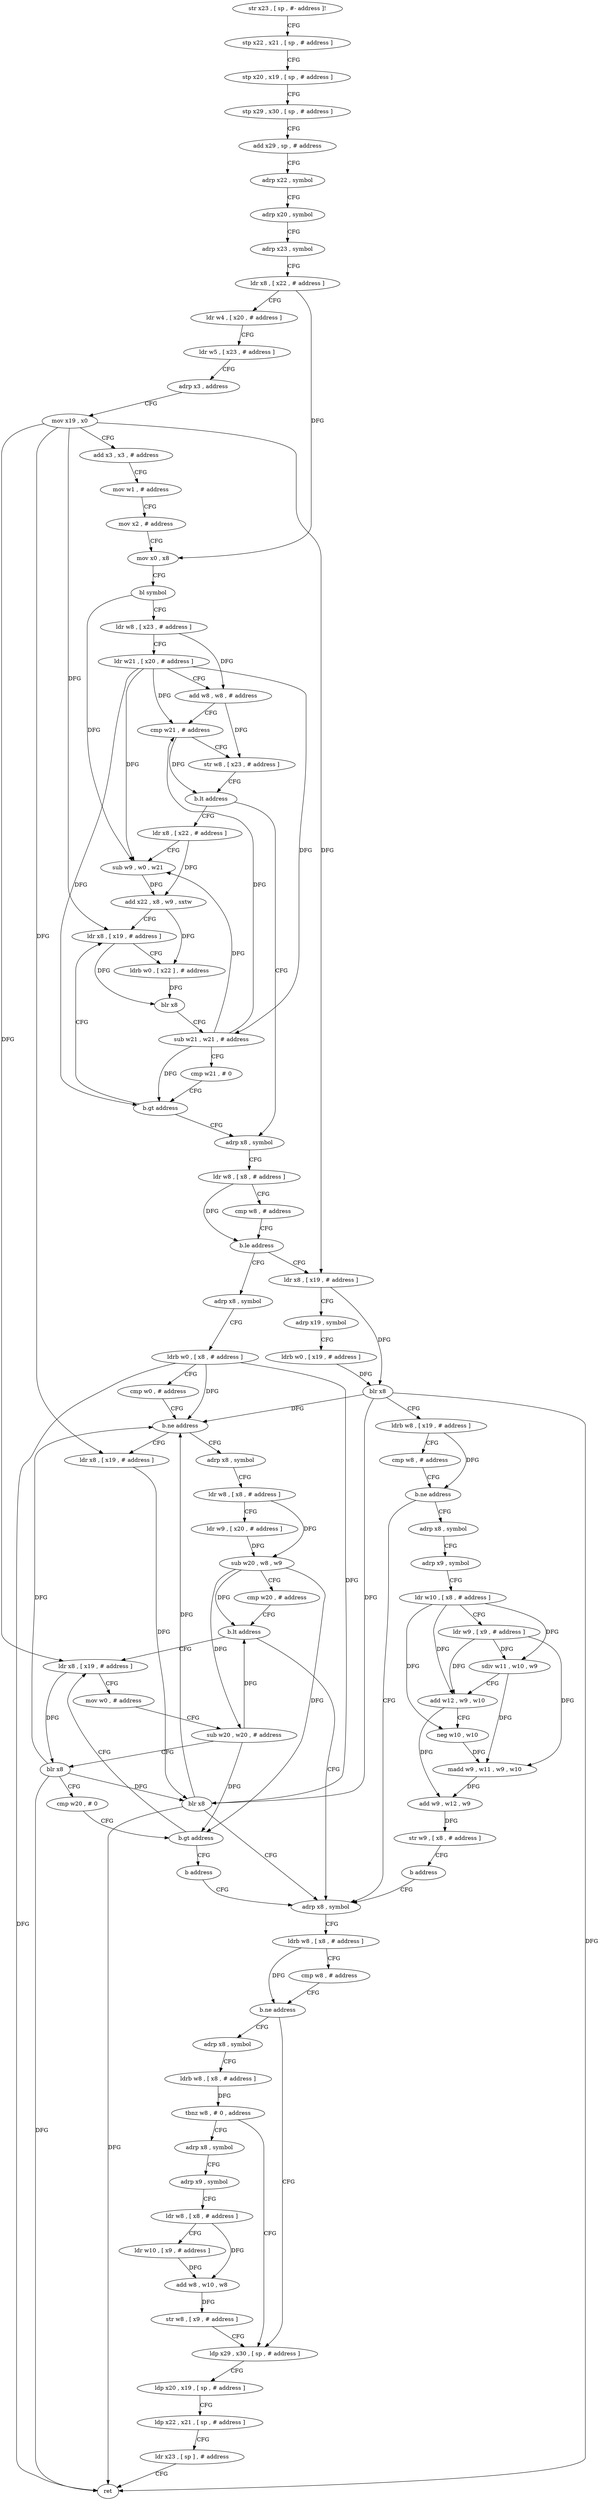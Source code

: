 digraph "func" {
"4213544" [label = "str x23 , [ sp , #- address ]!" ]
"4213548" [label = "stp x22 , x21 , [ sp , # address ]" ]
"4213552" [label = "stp x20 , x19 , [ sp , # address ]" ]
"4213556" [label = "stp x29 , x30 , [ sp , # address ]" ]
"4213560" [label = "add x29 , sp , # address" ]
"4213564" [label = "adrp x22 , symbol" ]
"4213568" [label = "adrp x20 , symbol" ]
"4213572" [label = "adrp x23 , symbol" ]
"4213576" [label = "ldr x8 , [ x22 , # address ]" ]
"4213580" [label = "ldr w4 , [ x20 , # address ]" ]
"4213584" [label = "ldr w5 , [ x23 , # address ]" ]
"4213588" [label = "adrp x3 , address" ]
"4213592" [label = "mov x19 , x0" ]
"4213596" [label = "add x3 , x3 , # address" ]
"4213600" [label = "mov w1 , # address" ]
"4213604" [label = "mov x2 , # address" ]
"4213608" [label = "mov x0 , x8" ]
"4213612" [label = "bl symbol" ]
"4213616" [label = "ldr w8 , [ x23 , # address ]" ]
"4213620" [label = "ldr w21 , [ x20 , # address ]" ]
"4213624" [label = "add w8 , w8 , # address" ]
"4213628" [label = "cmp w21 , # address" ]
"4213632" [label = "str w8 , [ x23 , # address ]" ]
"4213636" [label = "b.lt address" ]
"4213676" [label = "adrp x8 , symbol" ]
"4213640" [label = "ldr x8 , [ x22 , # address ]" ]
"4213680" [label = "ldr w8 , [ x8 , # address ]" ]
"4213684" [label = "cmp w8 , # address" ]
"4213688" [label = "b.le address" ]
"4213760" [label = "ldr x8 , [ x19 , # address ]" ]
"4213692" [label = "adrp x8 , symbol" ]
"4213644" [label = "sub w9 , w0 , w21" ]
"4213648" [label = "add x22 , x8 , w9 , sxtw" ]
"4213652" [label = "ldr x8 , [ x19 , # address ]" ]
"4213764" [label = "adrp x19 , symbol" ]
"4213768" [label = "ldrb w0 , [ x19 , # address ]" ]
"4213772" [label = "blr x8" ]
"4213776" [label = "ldrb w8 , [ x19 , # address ]" ]
"4213780" [label = "cmp w8 , # address" ]
"4213784" [label = "b.ne address" ]
"4213840" [label = "adrp x8 , symbol" ]
"4213788" [label = "adrp x8 , symbol" ]
"4213696" [label = "ldrb w0 , [ x8 , # address ]" ]
"4213700" [label = "cmp w0 , # address" ]
"4213704" [label = "b.ne address" ]
"4213832" [label = "ldr x8 , [ x19 , # address ]" ]
"4213708" [label = "adrp x8 , symbol" ]
"4213656" [label = "ldrb w0 , [ x22 ] , # address" ]
"4213660" [label = "blr x8" ]
"4213664" [label = "sub w21 , w21 , # address" ]
"4213668" [label = "cmp w21 , # 0" ]
"4213672" [label = "b.gt address" ]
"4213844" [label = "ldrb w8 , [ x8 , # address ]" ]
"4213848" [label = "cmp w8 , # address" ]
"4213852" [label = "b.ne address" ]
"4213892" [label = "ldp x29 , x30 , [ sp , # address ]" ]
"4213856" [label = "adrp x8 , symbol" ]
"4213792" [label = "adrp x9 , symbol" ]
"4213796" [label = "ldr w10 , [ x8 , # address ]" ]
"4213800" [label = "ldr w9 , [ x9 , # address ]" ]
"4213804" [label = "sdiv w11 , w10 , w9" ]
"4213808" [label = "add w12 , w9 , w10" ]
"4213812" [label = "neg w10 , w10" ]
"4213816" [label = "madd w9 , w11 , w9 , w10" ]
"4213820" [label = "add w9 , w12 , w9" ]
"4213824" [label = "str w9 , [ x8 , # address ]" ]
"4213828" [label = "b address" ]
"4213836" [label = "blr x8" ]
"4213712" [label = "ldr w8 , [ x8 , # address ]" ]
"4213716" [label = "ldr w9 , [ x20 , # address ]" ]
"4213720" [label = "sub w20 , w8 , w9" ]
"4213724" [label = "cmp w20 , # address" ]
"4213728" [label = "b.lt address" ]
"4213732" [label = "ldr x8 , [ x19 , # address ]" ]
"4213896" [label = "ldp x20 , x19 , [ sp , # address ]" ]
"4213900" [label = "ldp x22 , x21 , [ sp , # address ]" ]
"4213904" [label = "ldr x23 , [ sp ] , # address" ]
"4213908" [label = "ret" ]
"4213860" [label = "ldrb w8 , [ x8 , # address ]" ]
"4213864" [label = "tbnz w8 , # 0 , address" ]
"4213868" [label = "adrp x8 , symbol" ]
"4213736" [label = "mov w0 , # address" ]
"4213740" [label = "sub w20 , w20 , # address" ]
"4213744" [label = "blr x8" ]
"4213748" [label = "cmp w20 , # 0" ]
"4213752" [label = "b.gt address" ]
"4213756" [label = "b address" ]
"4213872" [label = "adrp x9 , symbol" ]
"4213876" [label = "ldr w8 , [ x8 , # address ]" ]
"4213880" [label = "ldr w10 , [ x9 , # address ]" ]
"4213884" [label = "add w8 , w10 , w8" ]
"4213888" [label = "str w8 , [ x9 , # address ]" ]
"4213544" -> "4213548" [ label = "CFG" ]
"4213548" -> "4213552" [ label = "CFG" ]
"4213552" -> "4213556" [ label = "CFG" ]
"4213556" -> "4213560" [ label = "CFG" ]
"4213560" -> "4213564" [ label = "CFG" ]
"4213564" -> "4213568" [ label = "CFG" ]
"4213568" -> "4213572" [ label = "CFG" ]
"4213572" -> "4213576" [ label = "CFG" ]
"4213576" -> "4213580" [ label = "CFG" ]
"4213576" -> "4213608" [ label = "DFG" ]
"4213580" -> "4213584" [ label = "CFG" ]
"4213584" -> "4213588" [ label = "CFG" ]
"4213588" -> "4213592" [ label = "CFG" ]
"4213592" -> "4213596" [ label = "CFG" ]
"4213592" -> "4213760" [ label = "DFG" ]
"4213592" -> "4213652" [ label = "DFG" ]
"4213592" -> "4213832" [ label = "DFG" ]
"4213592" -> "4213732" [ label = "DFG" ]
"4213596" -> "4213600" [ label = "CFG" ]
"4213600" -> "4213604" [ label = "CFG" ]
"4213604" -> "4213608" [ label = "CFG" ]
"4213608" -> "4213612" [ label = "CFG" ]
"4213612" -> "4213616" [ label = "CFG" ]
"4213612" -> "4213644" [ label = "DFG" ]
"4213616" -> "4213620" [ label = "CFG" ]
"4213616" -> "4213624" [ label = "DFG" ]
"4213620" -> "4213624" [ label = "CFG" ]
"4213620" -> "4213628" [ label = "DFG" ]
"4213620" -> "4213644" [ label = "DFG" ]
"4213620" -> "4213664" [ label = "DFG" ]
"4213620" -> "4213672" [ label = "DFG" ]
"4213624" -> "4213628" [ label = "CFG" ]
"4213624" -> "4213632" [ label = "DFG" ]
"4213628" -> "4213632" [ label = "CFG" ]
"4213628" -> "4213636" [ label = "DFG" ]
"4213632" -> "4213636" [ label = "CFG" ]
"4213636" -> "4213676" [ label = "CFG" ]
"4213636" -> "4213640" [ label = "CFG" ]
"4213676" -> "4213680" [ label = "CFG" ]
"4213640" -> "4213644" [ label = "CFG" ]
"4213640" -> "4213648" [ label = "DFG" ]
"4213680" -> "4213684" [ label = "CFG" ]
"4213680" -> "4213688" [ label = "DFG" ]
"4213684" -> "4213688" [ label = "CFG" ]
"4213688" -> "4213760" [ label = "CFG" ]
"4213688" -> "4213692" [ label = "CFG" ]
"4213760" -> "4213764" [ label = "CFG" ]
"4213760" -> "4213772" [ label = "DFG" ]
"4213692" -> "4213696" [ label = "CFG" ]
"4213644" -> "4213648" [ label = "DFG" ]
"4213648" -> "4213652" [ label = "CFG" ]
"4213648" -> "4213656" [ label = "DFG" ]
"4213652" -> "4213656" [ label = "CFG" ]
"4213652" -> "4213660" [ label = "DFG" ]
"4213764" -> "4213768" [ label = "CFG" ]
"4213768" -> "4213772" [ label = "DFG" ]
"4213772" -> "4213776" [ label = "CFG" ]
"4213772" -> "4213704" [ label = "DFG" ]
"4213772" -> "4213836" [ label = "DFG" ]
"4213772" -> "4213908" [ label = "DFG" ]
"4213776" -> "4213780" [ label = "CFG" ]
"4213776" -> "4213784" [ label = "DFG" ]
"4213780" -> "4213784" [ label = "CFG" ]
"4213784" -> "4213840" [ label = "CFG" ]
"4213784" -> "4213788" [ label = "CFG" ]
"4213840" -> "4213844" [ label = "CFG" ]
"4213788" -> "4213792" [ label = "CFG" ]
"4213696" -> "4213700" [ label = "CFG" ]
"4213696" -> "4213704" [ label = "DFG" ]
"4213696" -> "4213836" [ label = "DFG" ]
"4213696" -> "4213908" [ label = "DFG" ]
"4213700" -> "4213704" [ label = "CFG" ]
"4213704" -> "4213832" [ label = "CFG" ]
"4213704" -> "4213708" [ label = "CFG" ]
"4213832" -> "4213836" [ label = "DFG" ]
"4213708" -> "4213712" [ label = "CFG" ]
"4213656" -> "4213660" [ label = "DFG" ]
"4213660" -> "4213664" [ label = "CFG" ]
"4213664" -> "4213668" [ label = "CFG" ]
"4213664" -> "4213628" [ label = "DFG" ]
"4213664" -> "4213644" [ label = "DFG" ]
"4213664" -> "4213672" [ label = "DFG" ]
"4213668" -> "4213672" [ label = "CFG" ]
"4213672" -> "4213652" [ label = "CFG" ]
"4213672" -> "4213676" [ label = "CFG" ]
"4213844" -> "4213848" [ label = "CFG" ]
"4213844" -> "4213852" [ label = "DFG" ]
"4213848" -> "4213852" [ label = "CFG" ]
"4213852" -> "4213892" [ label = "CFG" ]
"4213852" -> "4213856" [ label = "CFG" ]
"4213892" -> "4213896" [ label = "CFG" ]
"4213856" -> "4213860" [ label = "CFG" ]
"4213792" -> "4213796" [ label = "CFG" ]
"4213796" -> "4213800" [ label = "CFG" ]
"4213796" -> "4213804" [ label = "DFG" ]
"4213796" -> "4213808" [ label = "DFG" ]
"4213796" -> "4213812" [ label = "DFG" ]
"4213800" -> "4213804" [ label = "DFG" ]
"4213800" -> "4213808" [ label = "DFG" ]
"4213800" -> "4213816" [ label = "DFG" ]
"4213804" -> "4213808" [ label = "CFG" ]
"4213804" -> "4213816" [ label = "DFG" ]
"4213808" -> "4213812" [ label = "CFG" ]
"4213808" -> "4213820" [ label = "DFG" ]
"4213812" -> "4213816" [ label = "DFG" ]
"4213816" -> "4213820" [ label = "DFG" ]
"4213820" -> "4213824" [ label = "DFG" ]
"4213824" -> "4213828" [ label = "CFG" ]
"4213828" -> "4213840" [ label = "CFG" ]
"4213836" -> "4213840" [ label = "CFG" ]
"4213836" -> "4213704" [ label = "DFG" ]
"4213836" -> "4213908" [ label = "DFG" ]
"4213712" -> "4213716" [ label = "CFG" ]
"4213712" -> "4213720" [ label = "DFG" ]
"4213716" -> "4213720" [ label = "DFG" ]
"4213720" -> "4213724" [ label = "CFG" ]
"4213720" -> "4213728" [ label = "DFG" ]
"4213720" -> "4213740" [ label = "DFG" ]
"4213720" -> "4213752" [ label = "DFG" ]
"4213724" -> "4213728" [ label = "CFG" ]
"4213728" -> "4213840" [ label = "CFG" ]
"4213728" -> "4213732" [ label = "CFG" ]
"4213732" -> "4213736" [ label = "CFG" ]
"4213732" -> "4213744" [ label = "DFG" ]
"4213896" -> "4213900" [ label = "CFG" ]
"4213900" -> "4213904" [ label = "CFG" ]
"4213904" -> "4213908" [ label = "CFG" ]
"4213860" -> "4213864" [ label = "DFG" ]
"4213864" -> "4213892" [ label = "CFG" ]
"4213864" -> "4213868" [ label = "CFG" ]
"4213868" -> "4213872" [ label = "CFG" ]
"4213736" -> "4213740" [ label = "CFG" ]
"4213740" -> "4213744" [ label = "CFG" ]
"4213740" -> "4213728" [ label = "DFG" ]
"4213740" -> "4213752" [ label = "DFG" ]
"4213744" -> "4213748" [ label = "CFG" ]
"4213744" -> "4213704" [ label = "DFG" ]
"4213744" -> "4213836" [ label = "DFG" ]
"4213744" -> "4213908" [ label = "DFG" ]
"4213748" -> "4213752" [ label = "CFG" ]
"4213752" -> "4213732" [ label = "CFG" ]
"4213752" -> "4213756" [ label = "CFG" ]
"4213756" -> "4213840" [ label = "CFG" ]
"4213872" -> "4213876" [ label = "CFG" ]
"4213876" -> "4213880" [ label = "CFG" ]
"4213876" -> "4213884" [ label = "DFG" ]
"4213880" -> "4213884" [ label = "DFG" ]
"4213884" -> "4213888" [ label = "DFG" ]
"4213888" -> "4213892" [ label = "CFG" ]
}
